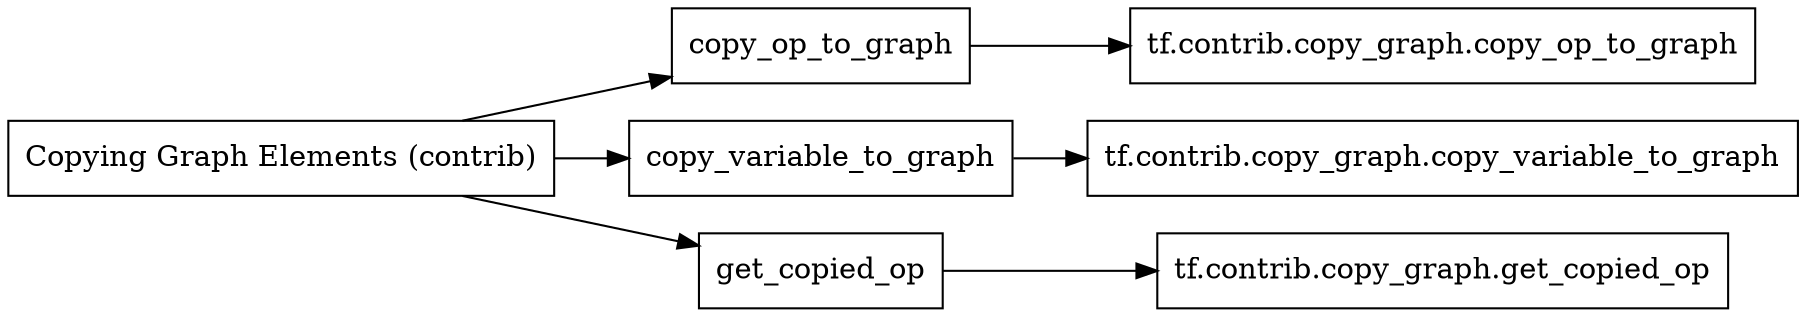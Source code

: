 digraph "Copying Graph Elements (contrib)"{
rankdir="LR"
node [shape="box"]
		"Copying Graph Elements (contrib)" -> "copy_op_to_graph" -> "tf.contrib.copy_graph.copy_op_to_graph";
		"Copying Graph Elements (contrib)" -> "copy_variable_to_graph" -> "tf.contrib.copy_graph.copy_variable_to_graph";
		"Copying Graph Elements (contrib)" -> "get_copied_op" -> "tf.contrib.copy_graph.get_copied_op";
}
